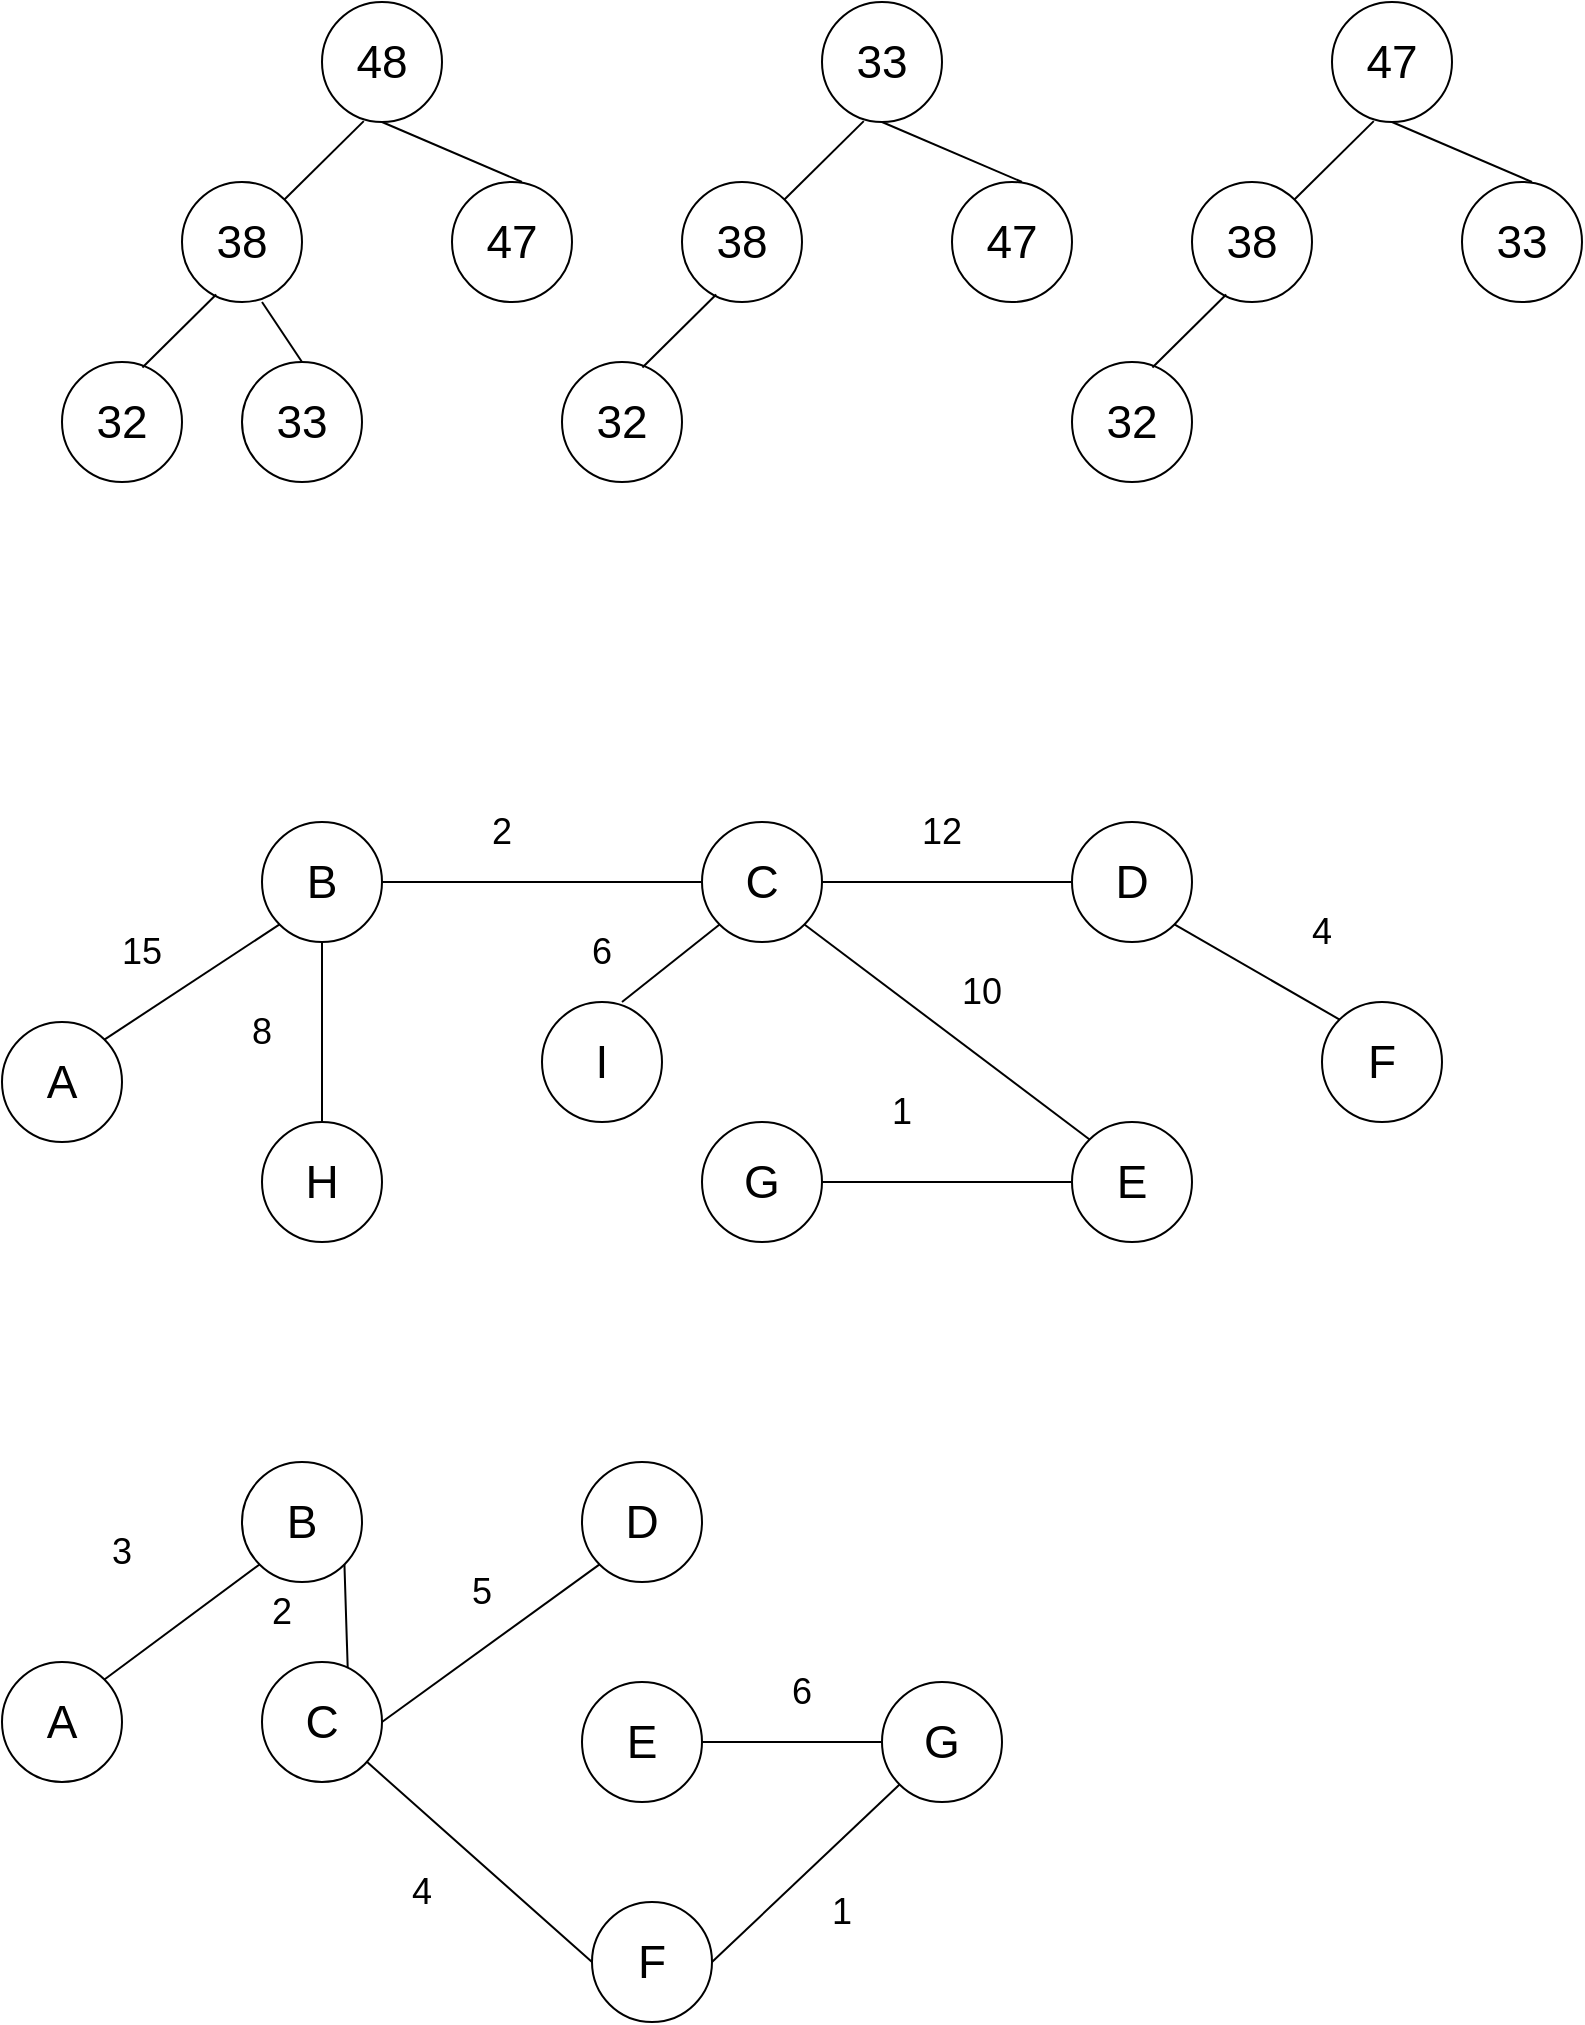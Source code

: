 <mxfile version="17.5.0" type="github">
  <diagram id="BhV1xm2JvFmINTF3WGDD" name="Page-1">
    <mxGraphModel dx="1240" dy="573" grid="1" gridSize="10" guides="1" tooltips="1" connect="1" arrows="1" fold="1" page="1" pageScale="1" pageWidth="850" pageHeight="1100" math="0" shadow="0">
      <root>
        <mxCell id="0" />
        <mxCell id="1" parent="0" />
        <mxCell id="dnKSNdWTx9FiJcK_NPvC-1" value="&lt;font style=&quot;font-size: 23px&quot;&gt;48&lt;/font&gt;" style="ellipse;whiteSpace=wrap;html=1;aspect=fixed;fontSize=12;" parent="1" vertex="1">
          <mxGeometry x="290" y="460" width="60" height="60" as="geometry" />
        </mxCell>
        <mxCell id="dnKSNdWTx9FiJcK_NPvC-2" value="&lt;font style=&quot;font-size: 23px&quot;&gt;38&lt;/font&gt;" style="ellipse;whiteSpace=wrap;html=1;aspect=fixed;fontSize=12;" parent="1" vertex="1">
          <mxGeometry x="220" y="550" width="60" height="60" as="geometry" />
        </mxCell>
        <mxCell id="dnKSNdWTx9FiJcK_NPvC-3" value="&lt;font&gt;&lt;font style=&quot;font-size: 23px&quot;&gt;47&lt;/font&gt;&lt;br&gt;&lt;/font&gt;" style="ellipse;whiteSpace=wrap;html=1;aspect=fixed;fontSize=12;" parent="1" vertex="1">
          <mxGeometry x="355" y="550" width="60" height="60" as="geometry" />
        </mxCell>
        <mxCell id="dnKSNdWTx9FiJcK_NPvC-4" value="&lt;font style=&quot;font-size: 23px&quot;&gt;32&lt;/font&gt;" style="ellipse;whiteSpace=wrap;html=1;aspect=fixed;fontSize=12;" parent="1" vertex="1">
          <mxGeometry x="160" y="640" width="60" height="60" as="geometry" />
        </mxCell>
        <mxCell id="dnKSNdWTx9FiJcK_NPvC-5" value="&lt;font style=&quot;font-size: 23px&quot;&gt;33&lt;/font&gt;" style="ellipse;whiteSpace=wrap;html=1;aspect=fixed;fontSize=12;" parent="1" vertex="1">
          <mxGeometry x="250" y="640" width="60" height="60" as="geometry" />
        </mxCell>
        <mxCell id="dnKSNdWTx9FiJcK_NPvC-6" value="" style="endArrow=none;html=1;rounded=0;fontSize=23;entryX=0.5;entryY=1;entryDx=0;entryDy=0;" parent="1" target="dnKSNdWTx9FiJcK_NPvC-1" edge="1">
          <mxGeometry width="50" height="50" relative="1" as="geometry">
            <mxPoint x="390" y="550" as="sourcePoint" />
            <mxPoint x="440" y="500" as="targetPoint" />
          </mxGeometry>
        </mxCell>
        <mxCell id="dnKSNdWTx9FiJcK_NPvC-7" value="" style="endArrow=none;html=1;rounded=0;fontSize=23;entryX=0.348;entryY=0.993;entryDx=0;entryDy=0;exitX=1;exitY=0;exitDx=0;exitDy=0;entryPerimeter=0;" parent="1" source="dnKSNdWTx9FiJcK_NPvC-2" target="dnKSNdWTx9FiJcK_NPvC-1" edge="1">
          <mxGeometry width="50" height="50" relative="1" as="geometry">
            <mxPoint x="400" y="560" as="sourcePoint" />
            <mxPoint x="330" y="530" as="targetPoint" />
          </mxGeometry>
        </mxCell>
        <mxCell id="dnKSNdWTx9FiJcK_NPvC-8" value="" style="endArrow=none;html=1;rounded=0;fontSize=23;entryX=0.285;entryY=0.937;entryDx=0;entryDy=0;exitX=1;exitY=0;exitDx=0;exitDy=0;entryPerimeter=0;" parent="1" target="dnKSNdWTx9FiJcK_NPvC-2" edge="1">
          <mxGeometry width="50" height="50" relative="1" as="geometry">
            <mxPoint x="200.213" y="642.787" as="sourcePoint" />
            <mxPoint x="239.88" y="603.58" as="targetPoint" />
          </mxGeometry>
        </mxCell>
        <mxCell id="dnKSNdWTx9FiJcK_NPvC-9" value="" style="endArrow=none;html=1;rounded=0;fontSize=23;entryX=0.5;entryY=1;entryDx=0;entryDy=0;exitX=0.5;exitY=0;exitDx=0;exitDy=0;" parent="1" source="dnKSNdWTx9FiJcK_NPvC-5" edge="1">
          <mxGeometry width="50" height="50" relative="1" as="geometry">
            <mxPoint x="330" y="640" as="sourcePoint" />
            <mxPoint x="260" y="610" as="targetPoint" />
          </mxGeometry>
        </mxCell>
        <mxCell id="dnKSNdWTx9FiJcK_NPvC-14" value="&lt;font style=&quot;font-size: 23px&quot;&gt;33&lt;/font&gt;" style="ellipse;whiteSpace=wrap;html=1;aspect=fixed;fontSize=12;" parent="1" vertex="1">
          <mxGeometry x="540" y="460" width="60" height="60" as="geometry" />
        </mxCell>
        <mxCell id="dnKSNdWTx9FiJcK_NPvC-15" value="&lt;font style=&quot;font-size: 23px&quot;&gt;38&lt;/font&gt;" style="ellipse;whiteSpace=wrap;html=1;aspect=fixed;fontSize=12;" parent="1" vertex="1">
          <mxGeometry x="470" y="550" width="60" height="60" as="geometry" />
        </mxCell>
        <mxCell id="dnKSNdWTx9FiJcK_NPvC-16" value="&lt;font&gt;&lt;font style=&quot;font-size: 23px&quot;&gt;47&lt;/font&gt;&lt;br&gt;&lt;/font&gt;" style="ellipse;whiteSpace=wrap;html=1;aspect=fixed;fontSize=12;" parent="1" vertex="1">
          <mxGeometry x="605" y="550" width="60" height="60" as="geometry" />
        </mxCell>
        <mxCell id="dnKSNdWTx9FiJcK_NPvC-17" value="&lt;font style=&quot;font-size: 23px&quot;&gt;32&lt;/font&gt;" style="ellipse;whiteSpace=wrap;html=1;aspect=fixed;fontSize=12;" parent="1" vertex="1">
          <mxGeometry x="410" y="640" width="60" height="60" as="geometry" />
        </mxCell>
        <mxCell id="dnKSNdWTx9FiJcK_NPvC-19" value="" style="endArrow=none;html=1;rounded=0;fontSize=23;entryX=0.5;entryY=1;entryDx=0;entryDy=0;" parent="1" target="dnKSNdWTx9FiJcK_NPvC-14" edge="1">
          <mxGeometry width="50" height="50" relative="1" as="geometry">
            <mxPoint x="640" y="550" as="sourcePoint" />
            <mxPoint x="690" y="500" as="targetPoint" />
          </mxGeometry>
        </mxCell>
        <mxCell id="dnKSNdWTx9FiJcK_NPvC-20" value="" style="endArrow=none;html=1;rounded=0;fontSize=23;entryX=0.348;entryY=0.993;entryDx=0;entryDy=0;exitX=1;exitY=0;exitDx=0;exitDy=0;entryPerimeter=0;" parent="1" source="dnKSNdWTx9FiJcK_NPvC-15" target="dnKSNdWTx9FiJcK_NPvC-14" edge="1">
          <mxGeometry width="50" height="50" relative="1" as="geometry">
            <mxPoint x="650" y="560" as="sourcePoint" />
            <mxPoint x="580" y="530" as="targetPoint" />
          </mxGeometry>
        </mxCell>
        <mxCell id="dnKSNdWTx9FiJcK_NPvC-21" value="" style="endArrow=none;html=1;rounded=0;fontSize=23;entryX=0.285;entryY=0.937;entryDx=0;entryDy=0;exitX=1;exitY=0;exitDx=0;exitDy=0;entryPerimeter=0;" parent="1" target="dnKSNdWTx9FiJcK_NPvC-15" edge="1">
          <mxGeometry width="50" height="50" relative="1" as="geometry">
            <mxPoint x="450.213" y="642.787" as="sourcePoint" />
            <mxPoint x="489.88" y="603.58" as="targetPoint" />
          </mxGeometry>
        </mxCell>
        <mxCell id="dnKSNdWTx9FiJcK_NPvC-23" value="&lt;font style=&quot;font-size: 23px&quot;&gt;47&lt;/font&gt;" style="ellipse;whiteSpace=wrap;html=1;aspect=fixed;fontSize=12;" parent="1" vertex="1">
          <mxGeometry x="795" y="460" width="60" height="60" as="geometry" />
        </mxCell>
        <mxCell id="dnKSNdWTx9FiJcK_NPvC-24" value="&lt;font style=&quot;font-size: 23px&quot;&gt;38&lt;/font&gt;" style="ellipse;whiteSpace=wrap;html=1;aspect=fixed;fontSize=12;" parent="1" vertex="1">
          <mxGeometry x="725" y="550" width="60" height="60" as="geometry" />
        </mxCell>
        <mxCell id="dnKSNdWTx9FiJcK_NPvC-25" value="&lt;font&gt;&lt;font style=&quot;font-size: 23px&quot;&gt;33&lt;/font&gt;&lt;br&gt;&lt;/font&gt;" style="ellipse;whiteSpace=wrap;html=1;aspect=fixed;fontSize=12;" parent="1" vertex="1">
          <mxGeometry x="860" y="550" width="60" height="60" as="geometry" />
        </mxCell>
        <mxCell id="dnKSNdWTx9FiJcK_NPvC-26" value="&lt;font style=&quot;font-size: 23px&quot;&gt;32&lt;/font&gt;" style="ellipse;whiteSpace=wrap;html=1;aspect=fixed;fontSize=12;" parent="1" vertex="1">
          <mxGeometry x="665" y="640" width="60" height="60" as="geometry" />
        </mxCell>
        <mxCell id="dnKSNdWTx9FiJcK_NPvC-27" value="" style="endArrow=none;html=1;rounded=0;fontSize=23;entryX=0.5;entryY=1;entryDx=0;entryDy=0;" parent="1" target="dnKSNdWTx9FiJcK_NPvC-23" edge="1">
          <mxGeometry width="50" height="50" relative="1" as="geometry">
            <mxPoint x="895" y="550" as="sourcePoint" />
            <mxPoint x="945" y="500" as="targetPoint" />
          </mxGeometry>
        </mxCell>
        <mxCell id="dnKSNdWTx9FiJcK_NPvC-28" value="" style="endArrow=none;html=1;rounded=0;fontSize=23;entryX=0.348;entryY=0.993;entryDx=0;entryDy=0;exitX=1;exitY=0;exitDx=0;exitDy=0;entryPerimeter=0;" parent="1" source="dnKSNdWTx9FiJcK_NPvC-24" target="dnKSNdWTx9FiJcK_NPvC-23" edge="1">
          <mxGeometry width="50" height="50" relative="1" as="geometry">
            <mxPoint x="905" y="560" as="sourcePoint" />
            <mxPoint x="835" y="530" as="targetPoint" />
          </mxGeometry>
        </mxCell>
        <mxCell id="dnKSNdWTx9FiJcK_NPvC-29" value="" style="endArrow=none;html=1;rounded=0;fontSize=23;entryX=0.285;entryY=0.937;entryDx=0;entryDy=0;exitX=1;exitY=0;exitDx=0;exitDy=0;entryPerimeter=0;" parent="1" target="dnKSNdWTx9FiJcK_NPvC-24" edge="1">
          <mxGeometry width="50" height="50" relative="1" as="geometry">
            <mxPoint x="705.213" y="642.787" as="sourcePoint" />
            <mxPoint x="744.88" y="603.58" as="targetPoint" />
          </mxGeometry>
        </mxCell>
        <mxCell id="JejmYuZqtl6U9vylK7YP-1" value="&lt;font style=&quot;font-size: 23px&quot;&gt;A&lt;/font&gt;" style="ellipse;whiteSpace=wrap;html=1;aspect=fixed;fontSize=12;" vertex="1" parent="1">
          <mxGeometry x="130" y="970" width="60" height="60" as="geometry" />
        </mxCell>
        <mxCell id="JejmYuZqtl6U9vylK7YP-2" value="&lt;font style=&quot;font-size: 23px&quot;&gt;B&lt;/font&gt;&lt;span style=&quot;color: rgba(0 , 0 , 0 , 0) ; font-family: monospace ; font-size: 0px&quot;&gt;%3CmxGraphModel%3E%3Croot%3E%3CmxCell%20id%3D%220%22%2F%3E%3CmxCell%20id%3D%221%22%20parent%3D%220%22%2F%3E%3CmxCell%20id%3D%222%22%20value%3D%22%26lt%3Bfont%20style%3D%26quot%3Bfont-size%3A%2023px%26quot%3B%26gt%3BA%26lt%3B%2Ffont%26gt%3B%22%20style%3D%22ellipse%3BwhiteSpace%3Dwrap%3Bhtml%3D1%3Baspect%3Dfixed%3BfontSize%3D12%3B%22%20vertex%3D%221%22%20parent%3D%221%22%3E%3CmxGeometry%20x%3D%22140%22%20y%3D%22970%22%20width%3D%2260%22%20height%3D%2260%22%20as%3D%22geometry%22%2F%3E%3C%2FmxCell%3E%3C%2Froot%3E%3C%2FmxGraphModel%3E&lt;/span&gt;" style="ellipse;whiteSpace=wrap;html=1;aspect=fixed;fontSize=12;" vertex="1" parent="1">
          <mxGeometry x="260" y="870" width="60" height="60" as="geometry" />
        </mxCell>
        <mxCell id="JejmYuZqtl6U9vylK7YP-3" value="&lt;span style=&quot;font-size: 23px&quot;&gt;H&lt;/span&gt;" style="ellipse;whiteSpace=wrap;html=1;aspect=fixed;fontSize=12;" vertex="1" parent="1">
          <mxGeometry x="260" y="1020" width="60" height="60" as="geometry" />
        </mxCell>
        <mxCell id="JejmYuZqtl6U9vylK7YP-4" value="&lt;span style=&quot;font-size: 23px&quot;&gt;C&lt;/span&gt;&lt;span style=&quot;color: rgba(0 , 0 , 0 , 0) ; font-family: monospace ; font-size: 0px&quot;&gt;%3CmxGraphModel%3E%3Croot%3E%3CmxCell%20id%3D%220%22%2F%3E%3CmxCell%20id%3D%221%22%20parent%3D%220%22%2F%3E%3CmxCell%20id%3D%222%22%20value%3D%22%26lt%3Bfont%20style%3D%26quot%3Bfont-size%3A%2023px%26quot%3B%26gt%3BB%26lt%3B%2Ffont%26gt%3B%26lt%3Bspan%20style%3D%26quot%3Bcolor%3A%20rgba(0%20%2C%200%20%2C%200%20%2C%200)%20%3B%20font-family%3A%20monospace%20%3B%20font-size%3A%200px%26quot%3B%26gt%3B%253CmxGraphModel%253E%253Croot%253E%253CmxCell%2520id%253D%25220%2522%252F%253E%253CmxCell%2520id%253D%25221%2522%2520parent%253D%25220%2522%252F%253E%253CmxCell%2520id%253D%25222%2522%2520value%253D%2522%2526lt%253Bfont%2520style%253D%2526quot%253Bfont-size%253A%252023px%2526quot%253B%2526gt%253BA%2526lt%253B%252Ffont%2526gt%253B%2522%2520style%253D%2522ellipse%253BwhiteSpace%253Dwrap%253Bhtml%253D1%253Baspect%253Dfixed%253BfontSize%253D12%253B%2522%2520vertex%253D%25221%2522%2520parent%253D%25221%2522%253E%253CmxGeometry%2520x%253D%2522140%2522%2520y%253D%2522970%2522%2520width%253D%252260%2522%2520height%253D%252260%2522%2520as%253D%2522geometry%2522%252F%253E%253C%252FmxCell%253E%253C%252Froot%253E%253C%252FmxGraphModel%253E%26lt%3B%2Fspan%26gt%3B%22%20style%3D%22ellipse%3BwhiteSpace%3Dwrap%3Bhtml%3D1%3Baspect%3Dfixed%3BfontSize%3D12%3B%22%20vertex%3D%221%22%20parent%3D%221%22%3E%3CmxGeometry%20x%3D%22260%22%20y%3D%22870%22%20width%3D%2260%22%20height%3D%2260%22%20as%3D%22geometry%22%2F%3E%3C%2FmxCell%3E%3C%2Froot%3E%3C%2FmxGraphModel%3E&lt;/span&gt;&lt;span style=&quot;color: rgba(0 , 0 , 0 , 0) ; font-family: monospace ; font-size: 0px&quot;&gt;%3CmxGraphModel%3E%3Croot%3E%3CmxCell%20id%3D%220%22%2F%3E%3CmxCell%20id%3D%221%22%20parent%3D%220%22%2F%3E%3CmxCell%20id%3D%222%22%20value%3D%22%26lt%3Bfont%20style%3D%26quot%3Bfont-size%3A%2023px%26quot%3B%26gt%3BB%26lt%3B%2Ffont%26gt%3B%26lt%3Bspan%20style%3D%26quot%3Bcolor%3A%20rgba(0%20%2C%200%20%2C%200%20%2C%200)%20%3B%20font-family%3A%20monospace%20%3B%20font-size%3A%200px%26quot%3B%26gt%3B%253CmxGraphModel%253E%253Croot%253E%253CmxCell%2520id%253D%25220%2522%252F%253E%253CmxCell%2520id%253D%25221%2522%2520parent%253D%25220%2522%252F%253E%253CmxCell%2520id%253D%25222%2522%2520value%253D%2522%2526lt%253Bfont%2520style%253D%2526quot%253Bfont-size%253A%252023px%2526quot%253B%2526gt%253BA%2526lt%253B%252Ffont%2526gt%253B%2522%2520style%253D%2522ellipse%253BwhiteSpace%253Dwrap%253Bhtml%253D1%253Baspect%253Dfixed%253BfontSize%253D12%253B%2522%2520vertex%253D%25221%2522%2520parent%253D%25221%2522%253E%253CmxGeometry%2520x%253D%2522140%2522%2520y%253D%2522970%2522%2520width%253D%252260%2522%2520height%253D%252260%2522%2520as%253D%2522geometry%2522%252F%253E%253C%252FmxCell%253E%253C%252Froot%253E%253C%252FmxGraphModel%253E%26lt%3B%2Fspan%26gt%3B%22%20style%3D%22ellipse%3BwhiteSpace%3Dwrap%3Bhtml%3D1%3Baspect%3Dfixed%3BfontSize%3D12%3B%22%20vertex%3D%221%22%20parent%3D%221%22%3E%3CmxGeometry%20x%3D%22260%22%20y%3D%22870%22%20width%3D%2260%22%20height%3D%2260%22%20as%3D%22geometry%22%2F%3E%3C%2FmxCell%3E%3C%2Froot%3E%3C%2FmxGraphModel%3E&lt;/span&gt;" style="ellipse;whiteSpace=wrap;html=1;aspect=fixed;fontSize=12;" vertex="1" parent="1">
          <mxGeometry x="480" y="870" width="60" height="60" as="geometry" />
        </mxCell>
        <mxCell id="JejmYuZqtl6U9vylK7YP-5" value="&lt;span style=&quot;font-size: 23px&quot;&gt;I&lt;/span&gt;" style="ellipse;whiteSpace=wrap;html=1;aspect=fixed;fontSize=12;" vertex="1" parent="1">
          <mxGeometry x="400" y="960" width="60" height="60" as="geometry" />
        </mxCell>
        <mxCell id="JejmYuZqtl6U9vylK7YP-6" value="&lt;span style=&quot;font-size: 23px&quot;&gt;G&lt;/span&gt;" style="ellipse;whiteSpace=wrap;html=1;aspect=fixed;fontSize=12;" vertex="1" parent="1">
          <mxGeometry x="480" y="1020" width="60" height="60" as="geometry" />
        </mxCell>
        <mxCell id="JejmYuZqtl6U9vylK7YP-7" value="&lt;span style=&quot;font-size: 23px&quot;&gt;E&lt;/span&gt;" style="ellipse;whiteSpace=wrap;html=1;aspect=fixed;fontSize=12;" vertex="1" parent="1">
          <mxGeometry x="665" y="1020" width="60" height="60" as="geometry" />
        </mxCell>
        <mxCell id="JejmYuZqtl6U9vylK7YP-8" value="&lt;span style=&quot;font-size: 23px&quot;&gt;D&lt;/span&gt;" style="ellipse;whiteSpace=wrap;html=1;aspect=fixed;fontSize=12;" vertex="1" parent="1">
          <mxGeometry x="665" y="870" width="60" height="60" as="geometry" />
        </mxCell>
        <mxCell id="JejmYuZqtl6U9vylK7YP-9" value="&lt;span style=&quot;font-size: 23px&quot;&gt;F&lt;/span&gt;" style="ellipse;whiteSpace=wrap;html=1;aspect=fixed;fontSize=12;" vertex="1" parent="1">
          <mxGeometry x="790" y="960" width="60" height="60" as="geometry" />
        </mxCell>
        <mxCell id="JejmYuZqtl6U9vylK7YP-10" value="" style="endArrow=none;html=1;rounded=0;fontSize=18;entryX=0;entryY=1;entryDx=0;entryDy=0;exitX=1;exitY=0;exitDx=0;exitDy=0;" edge="1" parent="1" source="JejmYuZqtl6U9vylK7YP-1" target="JejmYuZqtl6U9vylK7YP-2">
          <mxGeometry width="50" height="50" relative="1" as="geometry">
            <mxPoint x="200" y="980" as="sourcePoint" />
            <mxPoint x="250" y="930" as="targetPoint" />
          </mxGeometry>
        </mxCell>
        <mxCell id="JejmYuZqtl6U9vylK7YP-11" value="" style="endArrow=none;html=1;rounded=0;fontSize=18;entryX=0.5;entryY=1;entryDx=0;entryDy=0;exitX=0.5;exitY=0;exitDx=0;exitDy=0;" edge="1" parent="1" source="JejmYuZqtl6U9vylK7YP-3" target="JejmYuZqtl6U9vylK7YP-2">
          <mxGeometry width="50" height="50" relative="1" as="geometry">
            <mxPoint x="590" y="990" as="sourcePoint" />
            <mxPoint x="640" y="940" as="targetPoint" />
          </mxGeometry>
        </mxCell>
        <mxCell id="JejmYuZqtl6U9vylK7YP-12" value="" style="endArrow=none;html=1;rounded=0;fontSize=18;exitX=1;exitY=0.5;exitDx=0;exitDy=0;entryX=0;entryY=0.5;entryDx=0;entryDy=0;" edge="1" parent="1" source="JejmYuZqtl6U9vylK7YP-2" target="JejmYuZqtl6U9vylK7YP-4">
          <mxGeometry width="50" height="50" relative="1" as="geometry">
            <mxPoint x="360" y="920" as="sourcePoint" />
            <mxPoint x="410" y="870" as="targetPoint" />
          </mxGeometry>
        </mxCell>
        <mxCell id="JejmYuZqtl6U9vylK7YP-13" value="" style="endArrow=none;html=1;rounded=0;fontSize=18;exitX=1;exitY=0.5;exitDx=0;exitDy=0;entryX=0;entryY=0.5;entryDx=0;entryDy=0;" edge="1" parent="1" source="JejmYuZqtl6U9vylK7YP-4" target="JejmYuZqtl6U9vylK7YP-8">
          <mxGeometry width="50" height="50" relative="1" as="geometry">
            <mxPoint x="570" y="920" as="sourcePoint" />
            <mxPoint x="620" y="870" as="targetPoint" />
          </mxGeometry>
        </mxCell>
        <mxCell id="JejmYuZqtl6U9vylK7YP-14" value="" style="endArrow=none;html=1;rounded=0;fontSize=18;entryX=1;entryY=1;entryDx=0;entryDy=0;exitX=0;exitY=0;exitDx=0;exitDy=0;" edge="1" parent="1" source="JejmYuZqtl6U9vylK7YP-9" target="JejmYuZqtl6U9vylK7YP-8">
          <mxGeometry width="50" height="50" relative="1" as="geometry">
            <mxPoint x="730" y="980" as="sourcePoint" />
            <mxPoint x="780" y="930" as="targetPoint" />
          </mxGeometry>
        </mxCell>
        <mxCell id="JejmYuZqtl6U9vylK7YP-15" value="" style="endArrow=none;html=1;rounded=0;fontSize=18;entryX=1;entryY=1;entryDx=0;entryDy=0;exitX=0;exitY=0;exitDx=0;exitDy=0;" edge="1" parent="1" source="JejmYuZqtl6U9vylK7YP-7" target="JejmYuZqtl6U9vylK7YP-4">
          <mxGeometry width="50" height="50" relative="1" as="geometry">
            <mxPoint x="540" y="1000" as="sourcePoint" />
            <mxPoint x="590" y="950" as="targetPoint" />
          </mxGeometry>
        </mxCell>
        <mxCell id="JejmYuZqtl6U9vylK7YP-16" value="" style="endArrow=none;html=1;rounded=0;fontSize=18;exitX=1;exitY=0.5;exitDx=0;exitDy=0;entryX=0;entryY=0.5;entryDx=0;entryDy=0;" edge="1" parent="1" source="JejmYuZqtl6U9vylK7YP-6" target="JejmYuZqtl6U9vylK7YP-7">
          <mxGeometry width="50" height="50" relative="1" as="geometry">
            <mxPoint x="580" y="1080" as="sourcePoint" />
            <mxPoint x="630" y="1030" as="targetPoint" />
          </mxGeometry>
        </mxCell>
        <mxCell id="JejmYuZqtl6U9vylK7YP-17" value="" style="endArrow=none;html=1;rounded=0;fontSize=18;entryX=0;entryY=1;entryDx=0;entryDy=0;" edge="1" parent="1" target="JejmYuZqtl6U9vylK7YP-4">
          <mxGeometry width="50" height="50" relative="1" as="geometry">
            <mxPoint x="440" y="960" as="sourcePoint" />
            <mxPoint x="480" y="920" as="targetPoint" />
          </mxGeometry>
        </mxCell>
        <mxCell id="JejmYuZqtl6U9vylK7YP-18" value="15" style="text;html=1;strokeColor=none;fillColor=none;align=center;verticalAlign=middle;whiteSpace=wrap;rounded=0;fontSize=18;" vertex="1" parent="1">
          <mxGeometry x="170" y="920" width="60" height="30" as="geometry" />
        </mxCell>
        <mxCell id="JejmYuZqtl6U9vylK7YP-19" value="8" style="text;html=1;strokeColor=none;fillColor=none;align=center;verticalAlign=middle;whiteSpace=wrap;rounded=0;fontSize=18;" vertex="1" parent="1">
          <mxGeometry x="230" y="960" width="60" height="30" as="geometry" />
        </mxCell>
        <mxCell id="JejmYuZqtl6U9vylK7YP-20" value="2" style="text;html=1;strokeColor=none;fillColor=none;align=center;verticalAlign=middle;whiteSpace=wrap;rounded=0;fontSize=18;" vertex="1" parent="1">
          <mxGeometry x="350" y="860" width="60" height="30" as="geometry" />
        </mxCell>
        <mxCell id="JejmYuZqtl6U9vylK7YP-21" value="6" style="text;html=1;strokeColor=none;fillColor=none;align=center;verticalAlign=middle;whiteSpace=wrap;rounded=0;fontSize=18;" vertex="1" parent="1">
          <mxGeometry x="400" y="920" width="60" height="30" as="geometry" />
        </mxCell>
        <mxCell id="JejmYuZqtl6U9vylK7YP-22" value="12" style="text;html=1;strokeColor=none;fillColor=none;align=center;verticalAlign=middle;whiteSpace=wrap;rounded=0;fontSize=18;" vertex="1" parent="1">
          <mxGeometry x="570" y="860" width="60" height="30" as="geometry" />
        </mxCell>
        <mxCell id="JejmYuZqtl6U9vylK7YP-23" value="10" style="text;html=1;strokeColor=none;fillColor=none;align=center;verticalAlign=middle;whiteSpace=wrap;rounded=0;fontSize=18;" vertex="1" parent="1">
          <mxGeometry x="590" y="940" width="60" height="30" as="geometry" />
        </mxCell>
        <mxCell id="JejmYuZqtl6U9vylK7YP-24" value="4" style="text;html=1;strokeColor=none;fillColor=none;align=center;verticalAlign=middle;whiteSpace=wrap;rounded=0;fontSize=18;" vertex="1" parent="1">
          <mxGeometry x="760" y="910" width="60" height="30" as="geometry" />
        </mxCell>
        <mxCell id="JejmYuZqtl6U9vylK7YP-25" value="1" style="text;html=1;strokeColor=none;fillColor=none;align=center;verticalAlign=middle;whiteSpace=wrap;rounded=0;fontSize=18;" vertex="1" parent="1">
          <mxGeometry x="550" y="1000" width="60" height="30" as="geometry" />
        </mxCell>
        <mxCell id="JejmYuZqtl6U9vylK7YP-26" value="&lt;font style=&quot;font-size: 23px&quot;&gt;A&lt;/font&gt;" style="ellipse;whiteSpace=wrap;html=1;aspect=fixed;fontSize=12;" vertex="1" parent="1">
          <mxGeometry x="130" y="1290" width="60" height="60" as="geometry" />
        </mxCell>
        <mxCell id="JejmYuZqtl6U9vylK7YP-27" value="&lt;font style=&quot;font-size: 23px&quot;&gt;B&lt;/font&gt;&lt;span style=&quot;color: rgba(0 , 0 , 0 , 0) ; font-family: monospace ; font-size: 0px&quot;&gt;%3CmxGraphModel%3E%3Croot%3E%3CmxCell%20id%3D%220%22%2F%3E%3CmxCell%20id%3D%221%22%20parent%3D%220%22%2F%3E%3CmxCell%20id%3D%222%22%20value%3D%22%26lt%3Bfont%20style%3D%26quot%3Bfont-size%3A%2023px%26quot%3B%26gt%3BA%26lt%3B%2Ffont%26gt%3B%22%20style%3D%22ellipse%3BwhiteSpace%3Dwrap%3Bhtml%3D1%3Baspect%3Dfixed%3BfontSize%3D12%3B%22%20vertex%3D%221%22%20parent%3D%221%22%3E%3CmxGeometry%20x%3D%22140%22%20y%3D%22970%22%20width%3D%2260%22%20height%3D%2260%22%20as%3D%22geometry%22%2F%3E%3C%2FmxCell%3E%3C%2Froot%3E%3C%2FmxGraphModel%3E&lt;/span&gt;" style="ellipse;whiteSpace=wrap;html=1;aspect=fixed;fontSize=12;" vertex="1" parent="1">
          <mxGeometry x="250" y="1190" width="60" height="60" as="geometry" />
        </mxCell>
        <mxCell id="JejmYuZqtl6U9vylK7YP-28" value="&lt;span style=&quot;font-size: 23px&quot;&gt;C&lt;/span&gt;" style="ellipse;whiteSpace=wrap;html=1;aspect=fixed;fontSize=12;" vertex="1" parent="1">
          <mxGeometry x="260" y="1290" width="60" height="60" as="geometry" />
        </mxCell>
        <mxCell id="JejmYuZqtl6U9vylK7YP-29" value="&lt;span style=&quot;font-size: 23px&quot;&gt;D&lt;/span&gt;" style="ellipse;whiteSpace=wrap;html=1;aspect=fixed;fontSize=12;" vertex="1" parent="1">
          <mxGeometry x="420" y="1190" width="60" height="60" as="geometry" />
        </mxCell>
        <mxCell id="JejmYuZqtl6U9vylK7YP-30" value="&lt;span style=&quot;font-size: 23px&quot;&gt;E&lt;/span&gt;" style="ellipse;whiteSpace=wrap;html=1;aspect=fixed;fontSize=12;" vertex="1" parent="1">
          <mxGeometry x="420" y="1300" width="60" height="60" as="geometry" />
        </mxCell>
        <mxCell id="JejmYuZqtl6U9vylK7YP-31" value="&lt;span style=&quot;font-size: 23px&quot;&gt;F&lt;/span&gt;" style="ellipse;whiteSpace=wrap;html=1;aspect=fixed;fontSize=12;" vertex="1" parent="1">
          <mxGeometry x="425" y="1410" width="60" height="60" as="geometry" />
        </mxCell>
        <mxCell id="JejmYuZqtl6U9vylK7YP-32" value="&lt;span style=&quot;font-size: 23px&quot;&gt;G&lt;/span&gt;" style="ellipse;whiteSpace=wrap;html=1;aspect=fixed;fontSize=12;" vertex="1" parent="1">
          <mxGeometry x="570" y="1300" width="60" height="60" as="geometry" />
        </mxCell>
        <mxCell id="JejmYuZqtl6U9vylK7YP-33" value="" style="endArrow=none;html=1;rounded=0;fontSize=18;exitX=1;exitY=0;exitDx=0;exitDy=0;entryX=0;entryY=1;entryDx=0;entryDy=0;" edge="1" parent="1" source="JejmYuZqtl6U9vylK7YP-26" target="JejmYuZqtl6U9vylK7YP-27">
          <mxGeometry width="50" height="50" relative="1" as="geometry">
            <mxPoint x="200" y="1290" as="sourcePoint" />
            <mxPoint x="250" y="1240" as="targetPoint" />
          </mxGeometry>
        </mxCell>
        <mxCell id="JejmYuZqtl6U9vylK7YP-34" value="" style="endArrow=none;html=1;rounded=0;fontSize=18;exitX=1;exitY=0.5;exitDx=0;exitDy=0;entryX=0;entryY=1;entryDx=0;entryDy=0;" edge="1" parent="1" source="JejmYuZqtl6U9vylK7YP-28" target="JejmYuZqtl6U9vylK7YP-29">
          <mxGeometry width="50" height="50" relative="1" as="geometry">
            <mxPoint x="350" y="1330" as="sourcePoint" />
            <mxPoint x="400" y="1280" as="targetPoint" />
          </mxGeometry>
        </mxCell>
        <mxCell id="JejmYuZqtl6U9vylK7YP-35" value="" style="endArrow=none;html=1;rounded=0;fontSize=18;entryX=1;entryY=1;entryDx=0;entryDy=0;exitX=0.714;exitY=0.045;exitDx=0;exitDy=0;exitPerimeter=0;" edge="1" parent="1" source="JejmYuZqtl6U9vylK7YP-28" target="JejmYuZqtl6U9vylK7YP-27">
          <mxGeometry width="50" height="50" relative="1" as="geometry">
            <mxPoint x="270" y="1300" as="sourcePoint" />
            <mxPoint x="320" y="1250" as="targetPoint" />
          </mxGeometry>
        </mxCell>
        <mxCell id="JejmYuZqtl6U9vylK7YP-36" value="" style="endArrow=none;html=1;rounded=0;fontSize=18;exitX=0;exitY=0.5;exitDx=0;exitDy=0;" edge="1" parent="1" source="JejmYuZqtl6U9vylK7YP-31" target="JejmYuZqtl6U9vylK7YP-28">
          <mxGeometry width="50" height="50" relative="1" as="geometry">
            <mxPoint x="320" y="1420" as="sourcePoint" />
            <mxPoint x="370" y="1370" as="targetPoint" />
          </mxGeometry>
        </mxCell>
        <mxCell id="JejmYuZqtl6U9vylK7YP-37" value="" style="endArrow=none;html=1;rounded=0;fontSize=18;exitX=1;exitY=0.5;exitDx=0;exitDy=0;entryX=0;entryY=1;entryDx=0;entryDy=0;" edge="1" parent="1" source="JejmYuZqtl6U9vylK7YP-31" target="JejmYuZqtl6U9vylK7YP-32">
          <mxGeometry width="50" height="50" relative="1" as="geometry">
            <mxPoint x="530" y="1430" as="sourcePoint" />
            <mxPoint x="580" y="1380" as="targetPoint" />
          </mxGeometry>
        </mxCell>
        <mxCell id="JejmYuZqtl6U9vylK7YP-38" value="" style="endArrow=none;html=1;rounded=0;fontSize=18;entryX=0;entryY=0.5;entryDx=0;entryDy=0;exitX=1;exitY=0.5;exitDx=0;exitDy=0;" edge="1" parent="1" source="JejmYuZqtl6U9vylK7YP-30" target="JejmYuZqtl6U9vylK7YP-32">
          <mxGeometry width="50" height="50" relative="1" as="geometry">
            <mxPoint x="500" y="1360" as="sourcePoint" />
            <mxPoint x="550" y="1310" as="targetPoint" />
          </mxGeometry>
        </mxCell>
        <mxCell id="JejmYuZqtl6U9vylK7YP-39" value="3" style="text;html=1;strokeColor=none;fillColor=none;align=center;verticalAlign=middle;whiteSpace=wrap;rounded=0;fontSize=18;" vertex="1" parent="1">
          <mxGeometry x="160" y="1220" width="60" height="30" as="geometry" />
        </mxCell>
        <mxCell id="JejmYuZqtl6U9vylK7YP-40" value="2" style="text;html=1;strokeColor=none;fillColor=none;align=center;verticalAlign=middle;whiteSpace=wrap;rounded=0;fontSize=18;" vertex="1" parent="1">
          <mxGeometry x="240" y="1250" width="60" height="30" as="geometry" />
        </mxCell>
        <mxCell id="JejmYuZqtl6U9vylK7YP-41" value="5" style="text;html=1;strokeColor=none;fillColor=none;align=center;verticalAlign=middle;whiteSpace=wrap;rounded=0;fontSize=18;" vertex="1" parent="1">
          <mxGeometry x="340" y="1240" width="60" height="30" as="geometry" />
        </mxCell>
        <mxCell id="JejmYuZqtl6U9vylK7YP-42" value="4" style="text;html=1;strokeColor=none;fillColor=none;align=center;verticalAlign=middle;whiteSpace=wrap;rounded=0;fontSize=18;" vertex="1" parent="1">
          <mxGeometry x="310" y="1390" width="60" height="30" as="geometry" />
        </mxCell>
        <mxCell id="JejmYuZqtl6U9vylK7YP-43" value="1" style="text;html=1;strokeColor=none;fillColor=none;align=center;verticalAlign=middle;whiteSpace=wrap;rounded=0;fontSize=18;" vertex="1" parent="1">
          <mxGeometry x="520" y="1400" width="60" height="30" as="geometry" />
        </mxCell>
        <mxCell id="JejmYuZqtl6U9vylK7YP-44" value="6" style="text;html=1;strokeColor=none;fillColor=none;align=center;verticalAlign=middle;whiteSpace=wrap;rounded=0;fontSize=18;" vertex="1" parent="1">
          <mxGeometry x="500" y="1290" width="60" height="30" as="geometry" />
        </mxCell>
      </root>
    </mxGraphModel>
  </diagram>
</mxfile>
